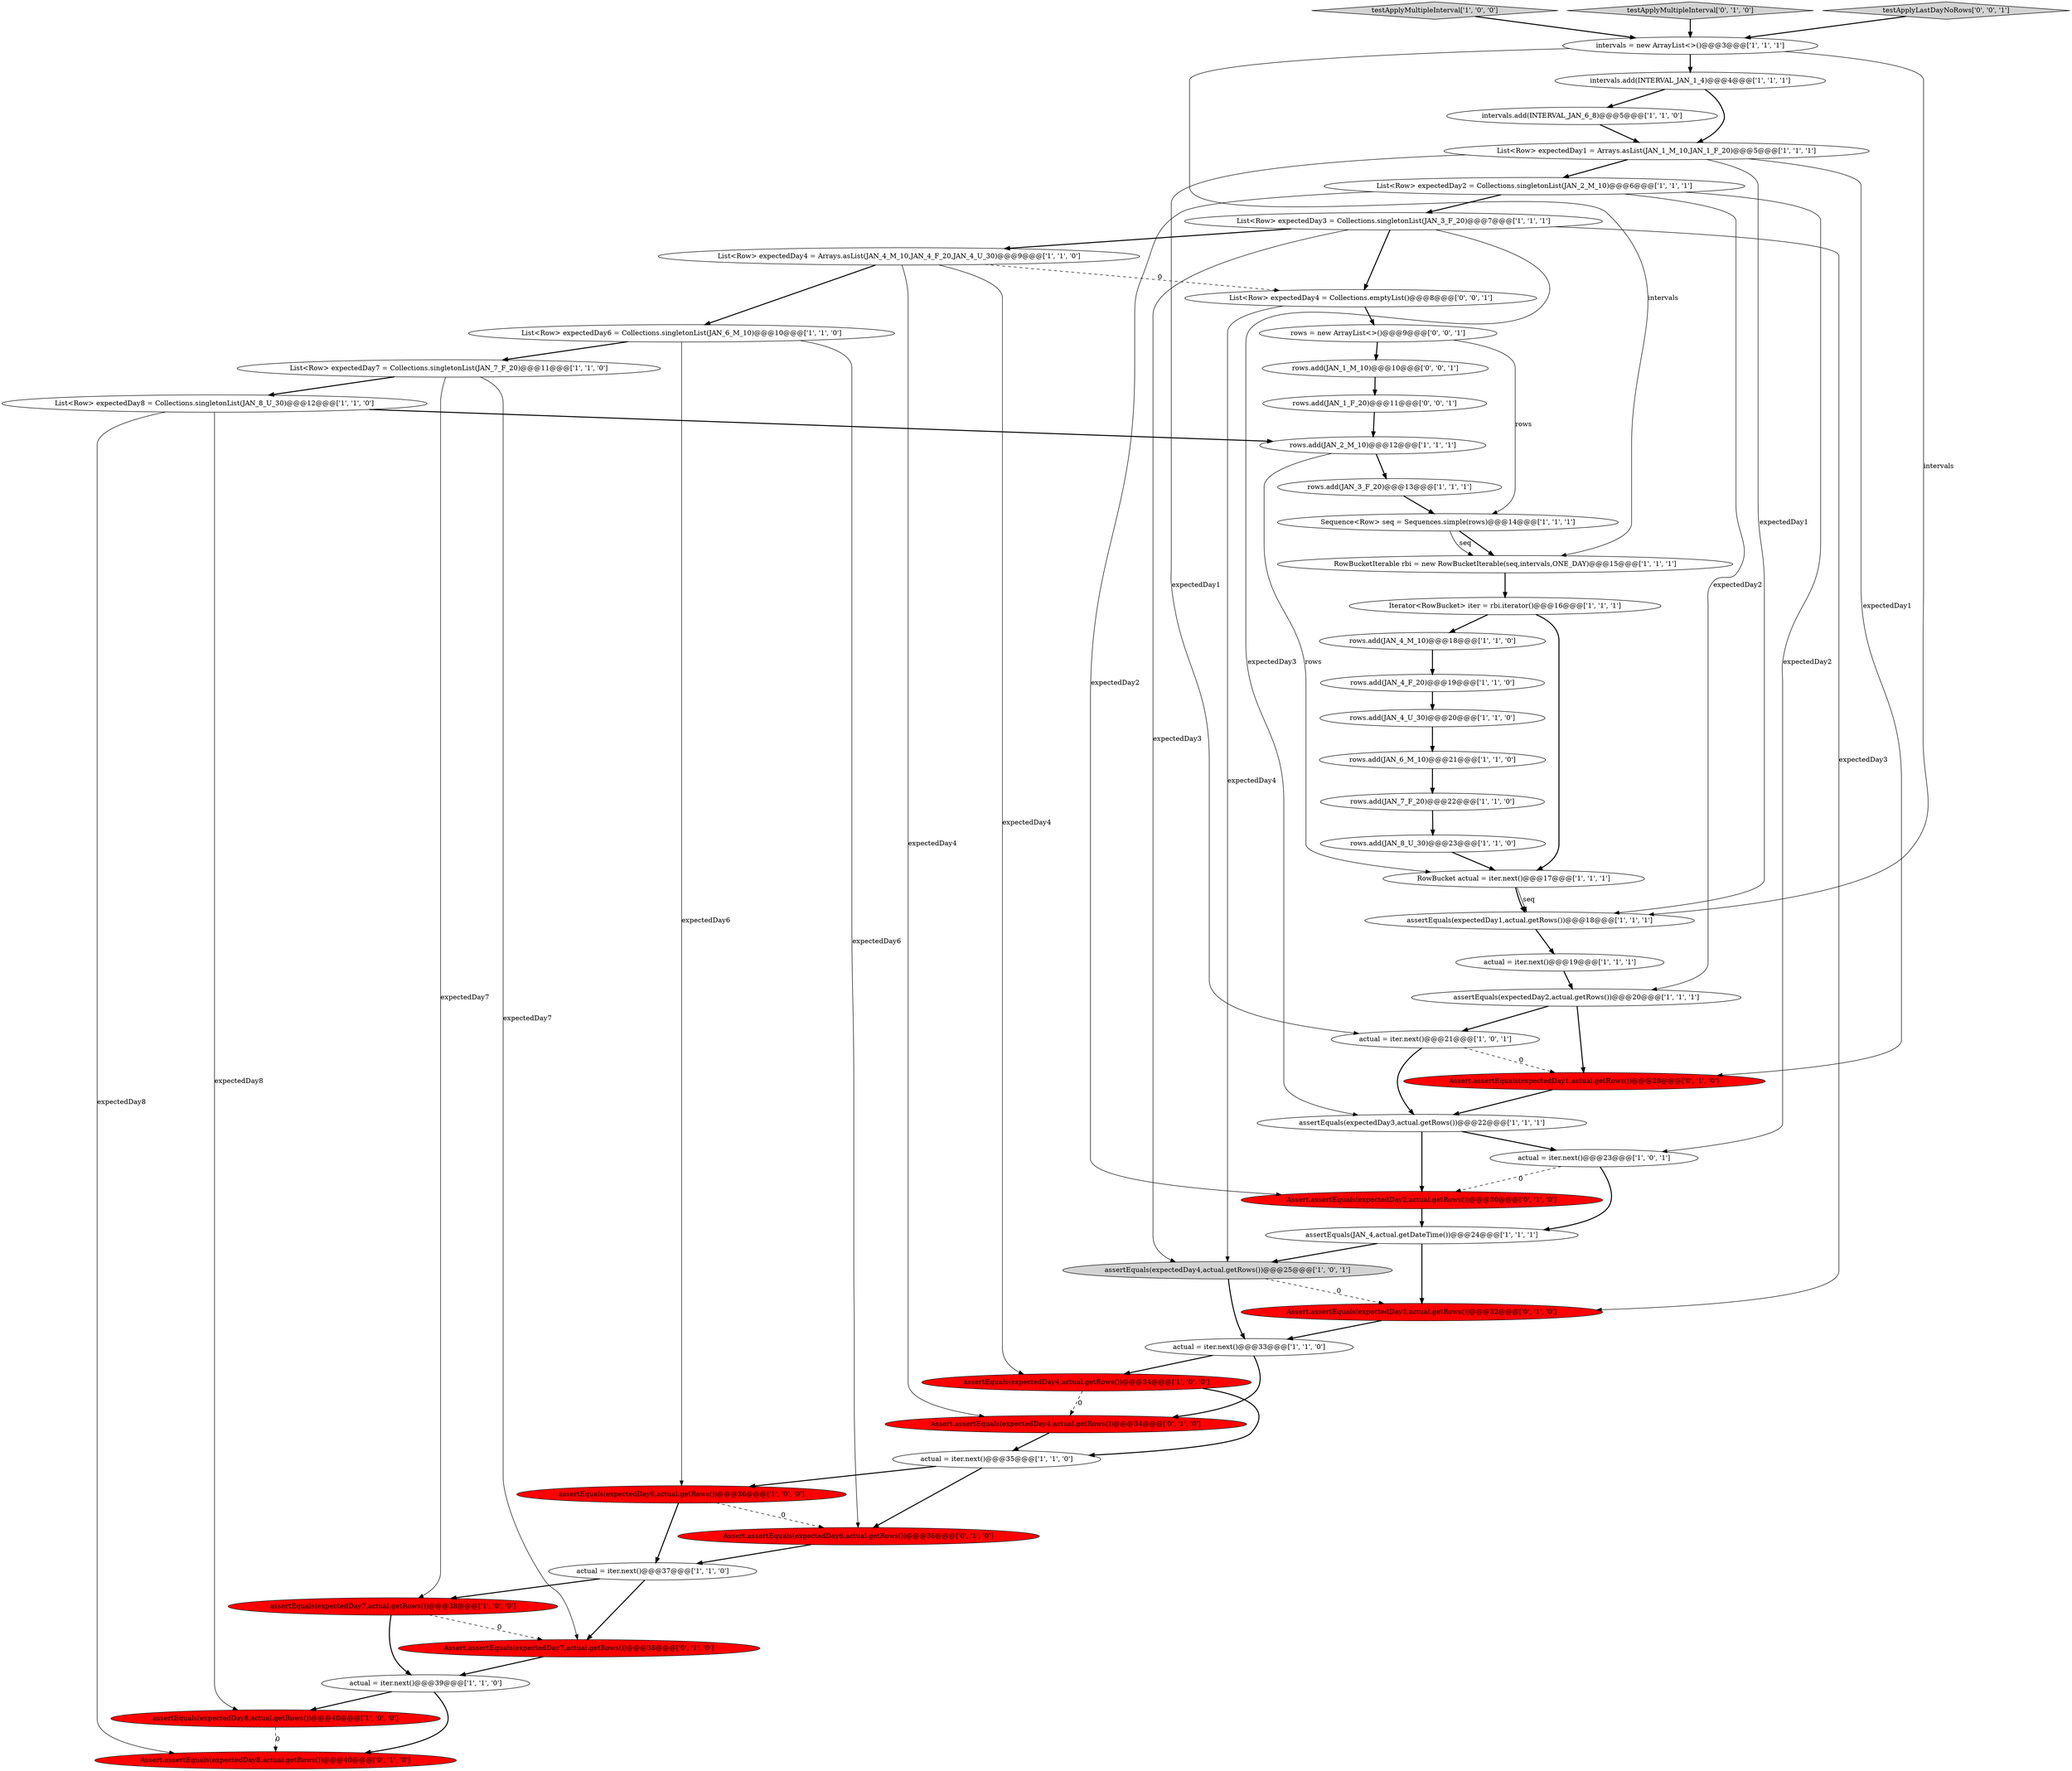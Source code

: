digraph {
1 [style = filled, label = "testApplyMultipleInterval['1', '0', '0']", fillcolor = lightgray, shape = diamond image = "AAA0AAABBB1BBB"];
7 [style = filled, label = "assertEquals(expectedDay2,actual.getRows())@@@20@@@['1', '1', '1']", fillcolor = white, shape = ellipse image = "AAA0AAABBB1BBB"];
22 [style = filled, label = "assertEquals(expectedDay1,actual.getRows())@@@18@@@['1', '1', '1']", fillcolor = white, shape = ellipse image = "AAA0AAABBB1BBB"];
39 [style = filled, label = "Assert.assertEquals(expectedDay4,actual.getRows())@@@34@@@['0', '1', '0']", fillcolor = red, shape = ellipse image = "AAA1AAABBB2BBB"];
27 [style = filled, label = "assertEquals(expectedDay6,actual.getRows())@@@36@@@['1', '0', '0']", fillcolor = red, shape = ellipse image = "AAA1AAABBB1BBB"];
45 [style = filled, label = "Assert.assertEquals(expectedDay3,actual.getRows())@@@32@@@['0', '1', '0']", fillcolor = red, shape = ellipse image = "AAA1AAABBB2BBB"];
32 [style = filled, label = "intervals.add(INTERVAL_JAN_1_4)@@@4@@@['1', '1', '1']", fillcolor = white, shape = ellipse image = "AAA0AAABBB1BBB"];
10 [style = filled, label = "intervals = new ArrayList<>()@@@3@@@['1', '1', '1']", fillcolor = white, shape = ellipse image = "AAA0AAABBB1BBB"];
30 [style = filled, label = "assertEquals(expectedDay4,actual.getRows())@@@25@@@['1', '0', '1']", fillcolor = lightgray, shape = ellipse image = "AAA0AAABBB1BBB"];
36 [style = filled, label = "Sequence<Row> seq = Sequences.simple(rows)@@@14@@@['1', '1', '1']", fillcolor = white, shape = ellipse image = "AAA0AAABBB1BBB"];
42 [style = filled, label = "Assert.assertEquals(expectedDay6,actual.getRows())@@@36@@@['0', '1', '0']", fillcolor = red, shape = ellipse image = "AAA1AAABBB2BBB"];
15 [style = filled, label = "rows.add(JAN_8_U_30)@@@23@@@['1', '1', '0']", fillcolor = white, shape = ellipse image = "AAA0AAABBB1BBB"];
9 [style = filled, label = "assertEquals(expectedDay4,actual.getRows())@@@34@@@['1', '0', '0']", fillcolor = red, shape = ellipse image = "AAA1AAABBB1BBB"];
21 [style = filled, label = "rows.add(JAN_7_F_20)@@@22@@@['1', '1', '0']", fillcolor = white, shape = ellipse image = "AAA0AAABBB1BBB"];
37 [style = filled, label = "rows.add(JAN_4_U_30)@@@20@@@['1', '1', '0']", fillcolor = white, shape = ellipse image = "AAA0AAABBB1BBB"];
18 [style = filled, label = "List<Row> expectedDay7 = Collections.singletonList(JAN_7_F_20)@@@11@@@['1', '1', '0']", fillcolor = white, shape = ellipse image = "AAA0AAABBB1BBB"];
16 [style = filled, label = "RowBucket actual = iter.next()@@@17@@@['1', '1', '1']", fillcolor = white, shape = ellipse image = "AAA0AAABBB1BBB"];
51 [style = filled, label = "List<Row> expectedDay4 = Collections.emptyList()@@@8@@@['0', '0', '1']", fillcolor = white, shape = ellipse image = "AAA0AAABBB3BBB"];
35 [style = filled, label = "assertEquals(JAN_4,actual.getDateTime())@@@24@@@['1', '1', '1']", fillcolor = white, shape = ellipse image = "AAA0AAABBB1BBB"];
44 [style = filled, label = "Assert.assertEquals(expectedDay2,actual.getRows())@@@30@@@['0', '1', '0']", fillcolor = red, shape = ellipse image = "AAA1AAABBB2BBB"];
3 [style = filled, label = "intervals.add(INTERVAL_JAN_6_8)@@@5@@@['1', '1', '0']", fillcolor = white, shape = ellipse image = "AAA0AAABBB1BBB"];
13 [style = filled, label = "actual = iter.next()@@@33@@@['1', '1', '0']", fillcolor = white, shape = ellipse image = "AAA0AAABBB1BBB"];
26 [style = filled, label = "List<Row> expectedDay8 = Collections.singletonList(JAN_8_U_30)@@@12@@@['1', '1', '0']", fillcolor = white, shape = ellipse image = "AAA0AAABBB1BBB"];
29 [style = filled, label = "actual = iter.next()@@@19@@@['1', '1', '1']", fillcolor = white, shape = ellipse image = "AAA0AAABBB1BBB"];
23 [style = filled, label = "actual = iter.next()@@@39@@@['1', '1', '0']", fillcolor = white, shape = ellipse image = "AAA0AAABBB1BBB"];
14 [style = filled, label = "assertEquals(expectedDay7,actual.getRows())@@@38@@@['1', '0', '0']", fillcolor = red, shape = ellipse image = "AAA1AAABBB1BBB"];
25 [style = filled, label = "List<Row> expectedDay4 = Arrays.asList(JAN_4_M_10,JAN_4_F_20,JAN_4_U_30)@@@9@@@['1', '1', '0']", fillcolor = white, shape = ellipse image = "AAA0AAABBB1BBB"];
11 [style = filled, label = "actual = iter.next()@@@37@@@['1', '1', '0']", fillcolor = white, shape = ellipse image = "AAA0AAABBB1BBB"];
20 [style = filled, label = "actual = iter.next()@@@21@@@['1', '0', '1']", fillcolor = white, shape = ellipse image = "AAA0AAABBB1BBB"];
12 [style = filled, label = "rows.add(JAN_4_F_20)@@@19@@@['1', '1', '0']", fillcolor = white, shape = ellipse image = "AAA0AAABBB1BBB"];
33 [style = filled, label = "actual = iter.next()@@@35@@@['1', '1', '0']", fillcolor = white, shape = ellipse image = "AAA0AAABBB1BBB"];
40 [style = filled, label = "testApplyMultipleInterval['0', '1', '0']", fillcolor = lightgray, shape = diamond image = "AAA0AAABBB2BBB"];
38 [style = filled, label = "assertEquals(expectedDay3,actual.getRows())@@@22@@@['1', '1', '1']", fillcolor = white, shape = ellipse image = "AAA0AAABBB1BBB"];
19 [style = filled, label = "rows.add(JAN_6_M_10)@@@21@@@['1', '1', '0']", fillcolor = white, shape = ellipse image = "AAA0AAABBB1BBB"];
8 [style = filled, label = "Iterator<RowBucket> iter = rbi.iterator()@@@16@@@['1', '1', '1']", fillcolor = white, shape = ellipse image = "AAA0AAABBB1BBB"];
49 [style = filled, label = "testApplyLastDayNoRows['0', '0', '1']", fillcolor = lightgray, shape = diamond image = "AAA0AAABBB3BBB"];
31 [style = filled, label = "assertEquals(expectedDay8,actual.getRows())@@@40@@@['1', '0', '0']", fillcolor = red, shape = ellipse image = "AAA1AAABBB1BBB"];
0 [style = filled, label = "rows.add(JAN_4_M_10)@@@18@@@['1', '1', '0']", fillcolor = white, shape = ellipse image = "AAA0AAABBB1BBB"];
2 [style = filled, label = "actual = iter.next()@@@23@@@['1', '0', '1']", fillcolor = white, shape = ellipse image = "AAA0AAABBB1BBB"];
43 [style = filled, label = "Assert.assertEquals(expectedDay1,actual.getRows())@@@28@@@['0', '1', '0']", fillcolor = red, shape = ellipse image = "AAA1AAABBB2BBB"];
4 [style = filled, label = "List<Row> expectedDay6 = Collections.singletonList(JAN_6_M_10)@@@10@@@['1', '1', '0']", fillcolor = white, shape = ellipse image = "AAA0AAABBB1BBB"];
50 [style = filled, label = "rows = new ArrayList<>()@@@9@@@['0', '0', '1']", fillcolor = white, shape = ellipse image = "AAA0AAABBB3BBB"];
6 [style = filled, label = "rows.add(JAN_3_F_20)@@@13@@@['1', '1', '1']", fillcolor = white, shape = ellipse image = "AAA0AAABBB1BBB"];
17 [style = filled, label = "List<Row> expectedDay2 = Collections.singletonList(JAN_2_M_10)@@@6@@@['1', '1', '1']", fillcolor = white, shape = ellipse image = "AAA0AAABBB1BBB"];
41 [style = filled, label = "Assert.assertEquals(expectedDay7,actual.getRows())@@@38@@@['0', '1', '0']", fillcolor = red, shape = ellipse image = "AAA1AAABBB2BBB"];
47 [style = filled, label = "rows.add(JAN_1_M_10)@@@10@@@['0', '0', '1']", fillcolor = white, shape = ellipse image = "AAA0AAABBB3BBB"];
34 [style = filled, label = "List<Row> expectedDay3 = Collections.singletonList(JAN_3_F_20)@@@7@@@['1', '1', '1']", fillcolor = white, shape = ellipse image = "AAA0AAABBB1BBB"];
5 [style = filled, label = "rows.add(JAN_2_M_10)@@@12@@@['1', '1', '1']", fillcolor = white, shape = ellipse image = "AAA0AAABBB1BBB"];
28 [style = filled, label = "List<Row> expectedDay1 = Arrays.asList(JAN_1_M_10,JAN_1_F_20)@@@5@@@['1', '1', '1']", fillcolor = white, shape = ellipse image = "AAA0AAABBB1BBB"];
48 [style = filled, label = "rows.add(JAN_1_F_20)@@@11@@@['0', '0', '1']", fillcolor = white, shape = ellipse image = "AAA0AAABBB3BBB"];
46 [style = filled, label = "Assert.assertEquals(expectedDay8,actual.getRows())@@@40@@@['0', '1', '0']", fillcolor = red, shape = ellipse image = "AAA1AAABBB2BBB"];
24 [style = filled, label = "RowBucketIterable rbi = new RowBucketIterable(seq,intervals,ONE_DAY)@@@15@@@['1', '1', '1']", fillcolor = white, shape = ellipse image = "AAA0AAABBB1BBB"];
2->35 [style = bold, label=""];
9->39 [style = dashed, label="0"];
8->16 [style = bold, label=""];
30->13 [style = bold, label=""];
38->44 [style = bold, label=""];
11->14 [style = bold, label=""];
44->35 [style = bold, label=""];
21->15 [style = bold, label=""];
10->32 [style = bold, label=""];
28->20 [style = solid, label="expectedDay1"];
8->0 [style = bold, label=""];
36->24 [style = bold, label=""];
51->50 [style = bold, label=""];
50->36 [style = solid, label="rows"];
49->10 [style = bold, label=""];
33->42 [style = bold, label=""];
4->27 [style = solid, label="expectedDay6"];
34->38 [style = solid, label="expectedDay3"];
7->43 [style = bold, label=""];
35->45 [style = bold, label=""];
10->22 [style = solid, label="intervals"];
32->3 [style = bold, label=""];
17->2 [style = solid, label="expectedDay2"];
47->48 [style = bold, label=""];
9->33 [style = bold, label=""];
4->18 [style = bold, label=""];
20->38 [style = bold, label=""];
33->27 [style = bold, label=""];
12->37 [style = bold, label=""];
10->24 [style = solid, label="intervals"];
38->2 [style = bold, label=""];
30->45 [style = dashed, label="0"];
17->34 [style = bold, label=""];
31->46 [style = dashed, label="0"];
5->6 [style = bold, label=""];
27->11 [style = bold, label=""];
36->24 [style = solid, label="seq"];
51->30 [style = solid, label="expectedDay4"];
48->5 [style = bold, label=""];
24->8 [style = bold, label=""];
23->31 [style = bold, label=""];
34->45 [style = solid, label="expectedDay3"];
25->9 [style = solid, label="expectedDay4"];
18->41 [style = solid, label="expectedDay7"];
28->22 [style = solid, label="expectedDay1"];
0->12 [style = bold, label=""];
18->26 [style = bold, label=""];
25->51 [style = dashed, label="0"];
22->29 [style = bold, label=""];
13->39 [style = bold, label=""];
7->20 [style = bold, label=""];
27->42 [style = dashed, label="0"];
16->22 [style = solid, label="seq"];
39->33 [style = bold, label=""];
5->16 [style = solid, label="rows"];
34->51 [style = bold, label=""];
11->41 [style = bold, label=""];
3->28 [style = bold, label=""];
43->38 [style = bold, label=""];
14->23 [style = bold, label=""];
42->11 [style = bold, label=""];
34->30 [style = solid, label="expectedDay3"];
28->17 [style = bold, label=""];
13->9 [style = bold, label=""];
35->30 [style = bold, label=""];
20->43 [style = dashed, label="0"];
18->14 [style = solid, label="expectedDay7"];
14->41 [style = dashed, label="0"];
19->21 [style = bold, label=""];
40->10 [style = bold, label=""];
17->7 [style = solid, label="expectedDay2"];
25->39 [style = solid, label="expectedDay4"];
34->25 [style = bold, label=""];
26->5 [style = bold, label=""];
25->4 [style = bold, label=""];
23->46 [style = bold, label=""];
17->44 [style = solid, label="expectedDay2"];
4->42 [style = solid, label="expectedDay6"];
45->13 [style = bold, label=""];
16->22 [style = bold, label=""];
15->16 [style = bold, label=""];
6->36 [style = bold, label=""];
50->47 [style = bold, label=""];
26->46 [style = solid, label="expectedDay8"];
29->7 [style = bold, label=""];
37->19 [style = bold, label=""];
1->10 [style = bold, label=""];
41->23 [style = bold, label=""];
32->28 [style = bold, label=""];
28->43 [style = solid, label="expectedDay1"];
2->44 [style = dashed, label="0"];
26->31 [style = solid, label="expectedDay8"];
}
